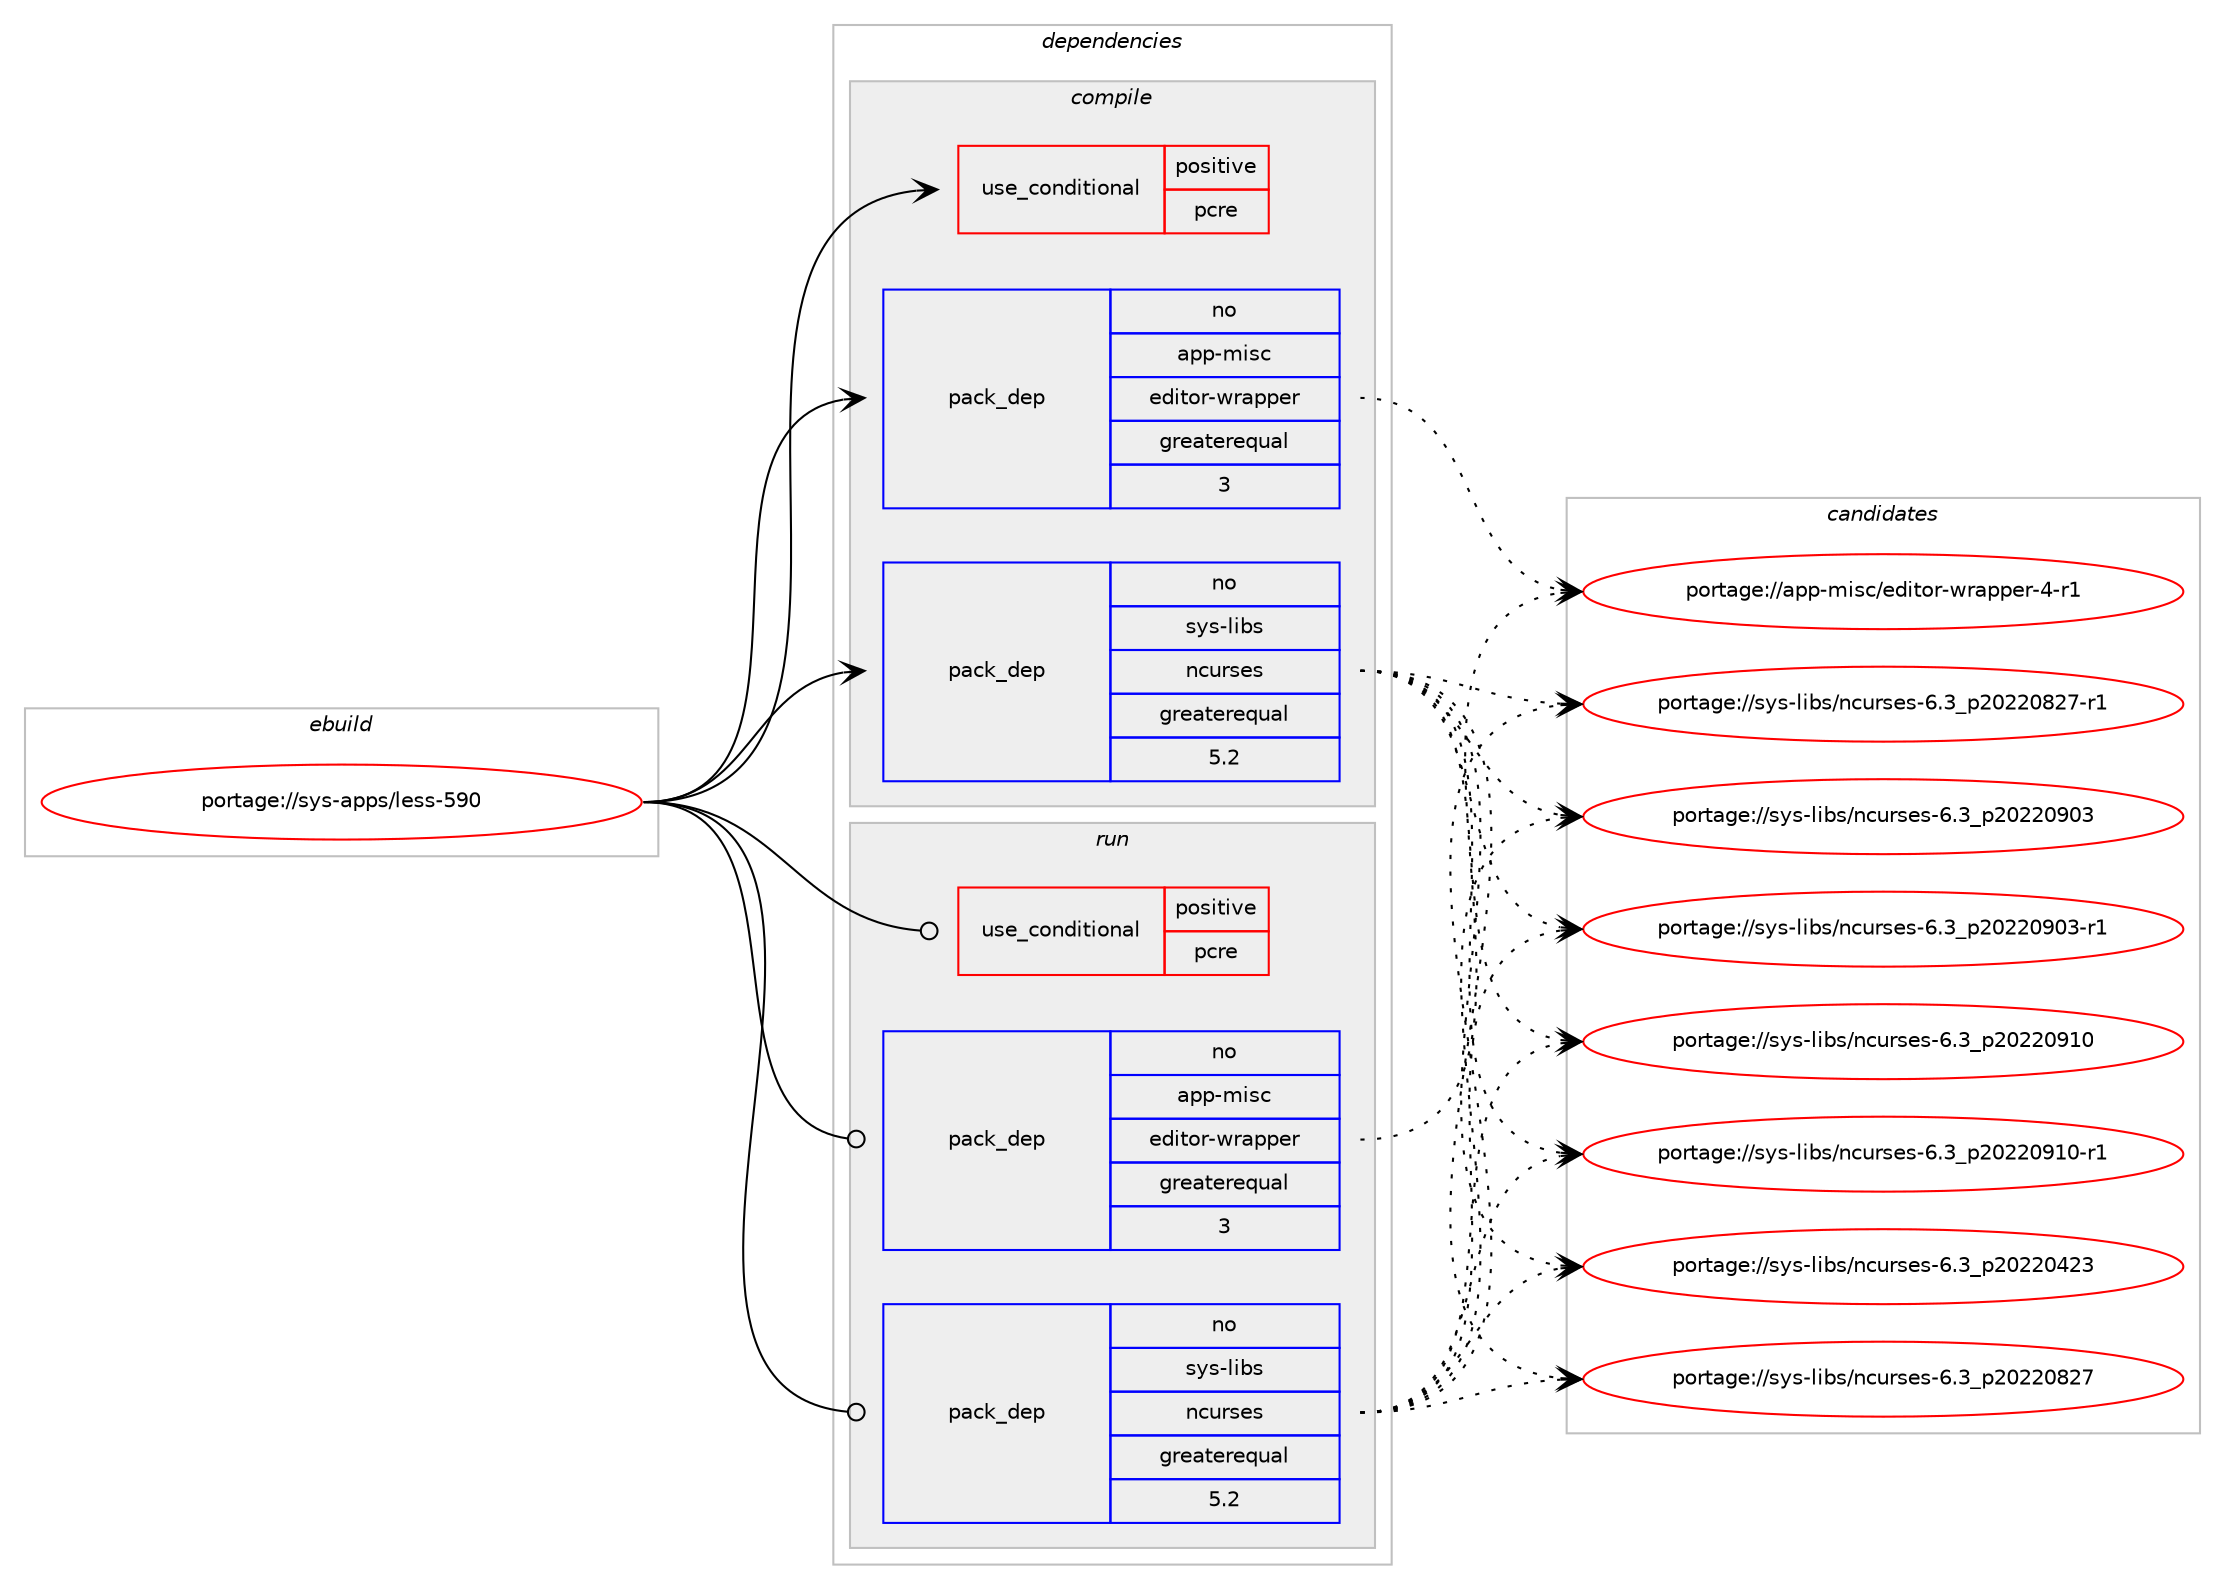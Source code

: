 digraph prolog {

# *************
# Graph options
# *************

newrank=true;
concentrate=true;
compound=true;
graph [rankdir=LR,fontname=Helvetica,fontsize=10,ranksep=1.5];#, ranksep=2.5, nodesep=0.2];
edge  [arrowhead=vee];
node  [fontname=Helvetica,fontsize=10];

# **********
# The ebuild
# **********

subgraph cluster_leftcol {
color=gray;
rank=same;
label=<<i>ebuild</i>>;
id [label="portage://sys-apps/less-590", color=red, width=4, href="../sys-apps/less-590.svg"];
}

# ****************
# The dependencies
# ****************

subgraph cluster_midcol {
color=gray;
label=<<i>dependencies</i>>;
subgraph cluster_compile {
fillcolor="#eeeeee";
style=filled;
label=<<i>compile</i>>;
subgraph cond104 {
dependency229 [label=<<TABLE BORDER="0" CELLBORDER="1" CELLSPACING="0" CELLPADDING="4"><TR><TD ROWSPAN="3" CELLPADDING="10">use_conditional</TD></TR><TR><TD>positive</TD></TR><TR><TD>pcre</TD></TR></TABLE>>, shape=none, color=red];
# *** BEGIN UNKNOWN DEPENDENCY TYPE (TODO) ***
# dependency229 -> package_dependency(portage://sys-apps/less-590,install,no,dev-libs,libpcre2,none,[,,],[],[])
# *** END UNKNOWN DEPENDENCY TYPE (TODO) ***

}
id:e -> dependency229:w [weight=20,style="solid",arrowhead="vee"];
subgraph pack118 {
dependency230 [label=<<TABLE BORDER="0" CELLBORDER="1" CELLSPACING="0" CELLPADDING="4" WIDTH="220"><TR><TD ROWSPAN="6" CELLPADDING="30">pack_dep</TD></TR><TR><TD WIDTH="110">no</TD></TR><TR><TD>app-misc</TD></TR><TR><TD>editor-wrapper</TD></TR><TR><TD>greaterequal</TD></TR><TR><TD>3</TD></TR></TABLE>>, shape=none, color=blue];
}
id:e -> dependency230:w [weight=20,style="solid",arrowhead="vee"];
subgraph pack119 {
dependency231 [label=<<TABLE BORDER="0" CELLBORDER="1" CELLSPACING="0" CELLPADDING="4" WIDTH="220"><TR><TD ROWSPAN="6" CELLPADDING="30">pack_dep</TD></TR><TR><TD WIDTH="110">no</TD></TR><TR><TD>sys-libs</TD></TR><TR><TD>ncurses</TD></TR><TR><TD>greaterequal</TD></TR><TR><TD>5.2</TD></TR></TABLE>>, shape=none, color=blue];
}
id:e -> dependency231:w [weight=20,style="solid",arrowhead="vee"];
}
subgraph cluster_compileandrun {
fillcolor="#eeeeee";
style=filled;
label=<<i>compile and run</i>>;
}
subgraph cluster_run {
fillcolor="#eeeeee";
style=filled;
label=<<i>run</i>>;
subgraph cond105 {
dependency232 [label=<<TABLE BORDER="0" CELLBORDER="1" CELLSPACING="0" CELLPADDING="4"><TR><TD ROWSPAN="3" CELLPADDING="10">use_conditional</TD></TR><TR><TD>positive</TD></TR><TR><TD>pcre</TD></TR></TABLE>>, shape=none, color=red];
# *** BEGIN UNKNOWN DEPENDENCY TYPE (TODO) ***
# dependency232 -> package_dependency(portage://sys-apps/less-590,run,no,dev-libs,libpcre2,none,[,,],[],[])
# *** END UNKNOWN DEPENDENCY TYPE (TODO) ***

}
id:e -> dependency232:w [weight=20,style="solid",arrowhead="odot"];
subgraph pack120 {
dependency233 [label=<<TABLE BORDER="0" CELLBORDER="1" CELLSPACING="0" CELLPADDING="4" WIDTH="220"><TR><TD ROWSPAN="6" CELLPADDING="30">pack_dep</TD></TR><TR><TD WIDTH="110">no</TD></TR><TR><TD>app-misc</TD></TR><TR><TD>editor-wrapper</TD></TR><TR><TD>greaterequal</TD></TR><TR><TD>3</TD></TR></TABLE>>, shape=none, color=blue];
}
id:e -> dependency233:w [weight=20,style="solid",arrowhead="odot"];
subgraph pack121 {
dependency234 [label=<<TABLE BORDER="0" CELLBORDER="1" CELLSPACING="0" CELLPADDING="4" WIDTH="220"><TR><TD ROWSPAN="6" CELLPADDING="30">pack_dep</TD></TR><TR><TD WIDTH="110">no</TD></TR><TR><TD>sys-libs</TD></TR><TR><TD>ncurses</TD></TR><TR><TD>greaterequal</TD></TR><TR><TD>5.2</TD></TR></TABLE>>, shape=none, color=blue];
}
id:e -> dependency234:w [weight=20,style="solid",arrowhead="odot"];
}
}

# **************
# The candidates
# **************

subgraph cluster_choices {
rank=same;
color=gray;
label=<<i>candidates</i>>;

subgraph choice118 {
color=black;
nodesep=1;
choice97112112451091051159947101100105116111114451191149711211210111445524511449 [label="portage://app-misc/editor-wrapper-4-r1", color=red, width=4,href="../app-misc/editor-wrapper-4-r1.svg"];
dependency230:e -> choice97112112451091051159947101100105116111114451191149711211210111445524511449:w [style=dotted,weight="100"];
}
subgraph choice119 {
color=black;
nodesep=1;
choice1151211154510810598115471109911711411510111545544651951125048505048525051 [label="portage://sys-libs/ncurses-6.3_p20220423", color=red, width=4,href="../sys-libs/ncurses-6.3_p20220423.svg"];
choice1151211154510810598115471109911711411510111545544651951125048505048565055 [label="portage://sys-libs/ncurses-6.3_p20220827", color=red, width=4,href="../sys-libs/ncurses-6.3_p20220827.svg"];
choice11512111545108105981154711099117114115101115455446519511250485050485650554511449 [label="portage://sys-libs/ncurses-6.3_p20220827-r1", color=red, width=4,href="../sys-libs/ncurses-6.3_p20220827-r1.svg"];
choice1151211154510810598115471109911711411510111545544651951125048505048574851 [label="portage://sys-libs/ncurses-6.3_p20220903", color=red, width=4,href="../sys-libs/ncurses-6.3_p20220903.svg"];
choice11512111545108105981154711099117114115101115455446519511250485050485748514511449 [label="portage://sys-libs/ncurses-6.3_p20220903-r1", color=red, width=4,href="../sys-libs/ncurses-6.3_p20220903-r1.svg"];
choice1151211154510810598115471109911711411510111545544651951125048505048574948 [label="portage://sys-libs/ncurses-6.3_p20220910", color=red, width=4,href="../sys-libs/ncurses-6.3_p20220910.svg"];
choice11512111545108105981154711099117114115101115455446519511250485050485749484511449 [label="portage://sys-libs/ncurses-6.3_p20220910-r1", color=red, width=4,href="../sys-libs/ncurses-6.3_p20220910-r1.svg"];
dependency231:e -> choice1151211154510810598115471109911711411510111545544651951125048505048525051:w [style=dotted,weight="100"];
dependency231:e -> choice1151211154510810598115471109911711411510111545544651951125048505048565055:w [style=dotted,weight="100"];
dependency231:e -> choice11512111545108105981154711099117114115101115455446519511250485050485650554511449:w [style=dotted,weight="100"];
dependency231:e -> choice1151211154510810598115471109911711411510111545544651951125048505048574851:w [style=dotted,weight="100"];
dependency231:e -> choice11512111545108105981154711099117114115101115455446519511250485050485748514511449:w [style=dotted,weight="100"];
dependency231:e -> choice1151211154510810598115471109911711411510111545544651951125048505048574948:w [style=dotted,weight="100"];
dependency231:e -> choice11512111545108105981154711099117114115101115455446519511250485050485749484511449:w [style=dotted,weight="100"];
}
subgraph choice120 {
color=black;
nodesep=1;
choice97112112451091051159947101100105116111114451191149711211210111445524511449 [label="portage://app-misc/editor-wrapper-4-r1", color=red, width=4,href="../app-misc/editor-wrapper-4-r1.svg"];
dependency233:e -> choice97112112451091051159947101100105116111114451191149711211210111445524511449:w [style=dotted,weight="100"];
}
subgraph choice121 {
color=black;
nodesep=1;
choice1151211154510810598115471109911711411510111545544651951125048505048525051 [label="portage://sys-libs/ncurses-6.3_p20220423", color=red, width=4,href="../sys-libs/ncurses-6.3_p20220423.svg"];
choice1151211154510810598115471109911711411510111545544651951125048505048565055 [label="portage://sys-libs/ncurses-6.3_p20220827", color=red, width=4,href="../sys-libs/ncurses-6.3_p20220827.svg"];
choice11512111545108105981154711099117114115101115455446519511250485050485650554511449 [label="portage://sys-libs/ncurses-6.3_p20220827-r1", color=red, width=4,href="../sys-libs/ncurses-6.3_p20220827-r1.svg"];
choice1151211154510810598115471109911711411510111545544651951125048505048574851 [label="portage://sys-libs/ncurses-6.3_p20220903", color=red, width=4,href="../sys-libs/ncurses-6.3_p20220903.svg"];
choice11512111545108105981154711099117114115101115455446519511250485050485748514511449 [label="portage://sys-libs/ncurses-6.3_p20220903-r1", color=red, width=4,href="../sys-libs/ncurses-6.3_p20220903-r1.svg"];
choice1151211154510810598115471109911711411510111545544651951125048505048574948 [label="portage://sys-libs/ncurses-6.3_p20220910", color=red, width=4,href="../sys-libs/ncurses-6.3_p20220910.svg"];
choice11512111545108105981154711099117114115101115455446519511250485050485749484511449 [label="portage://sys-libs/ncurses-6.3_p20220910-r1", color=red, width=4,href="../sys-libs/ncurses-6.3_p20220910-r1.svg"];
dependency234:e -> choice1151211154510810598115471109911711411510111545544651951125048505048525051:w [style=dotted,weight="100"];
dependency234:e -> choice1151211154510810598115471109911711411510111545544651951125048505048565055:w [style=dotted,weight="100"];
dependency234:e -> choice11512111545108105981154711099117114115101115455446519511250485050485650554511449:w [style=dotted,weight="100"];
dependency234:e -> choice1151211154510810598115471109911711411510111545544651951125048505048574851:w [style=dotted,weight="100"];
dependency234:e -> choice11512111545108105981154711099117114115101115455446519511250485050485748514511449:w [style=dotted,weight="100"];
dependency234:e -> choice1151211154510810598115471109911711411510111545544651951125048505048574948:w [style=dotted,weight="100"];
dependency234:e -> choice11512111545108105981154711099117114115101115455446519511250485050485749484511449:w [style=dotted,weight="100"];
}
}

}
